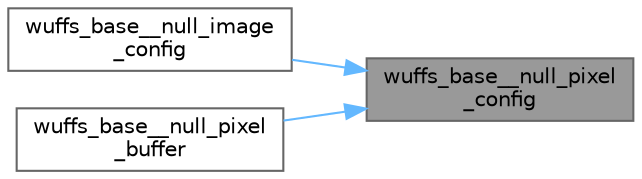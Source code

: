 digraph "wuffs_base__null_pixel_config"
{
 // LATEX_PDF_SIZE
  bgcolor="transparent";
  edge [fontname=Helvetica,fontsize=10,labelfontname=Helvetica,labelfontsize=10];
  node [fontname=Helvetica,fontsize=10,shape=box,height=0.2,width=0.4];
  rankdir="RL";
  Node1 [id="Node000001",label="wuffs_base__null_pixel\l_config",height=0.2,width=0.4,color="gray40", fillcolor="grey60", style="filled", fontcolor="black",tooltip=" "];
  Node1 -> Node2 [id="edge1_Node000001_Node000002",dir="back",color="steelblue1",style="solid",tooltip=" "];
  Node2 [id="Node000002",label="wuffs_base__null_image\l_config",height=0.2,width=0.4,color="grey40", fillcolor="white", style="filled",URL="$wuffs-v0_83_8c.html#a6e33af1f8482c84e9ab67edccfd31ada",tooltip=" "];
  Node1 -> Node3 [id="edge2_Node000001_Node000003",dir="back",color="steelblue1",style="solid",tooltip=" "];
  Node3 [id="Node000003",label="wuffs_base__null_pixel\l_buffer",height=0.2,width=0.4,color="grey40", fillcolor="white", style="filled",URL="$wuffs-v0_83_8c.html#ade1bfdd8c476b252b96cdff62829f83d",tooltip=" "];
}
